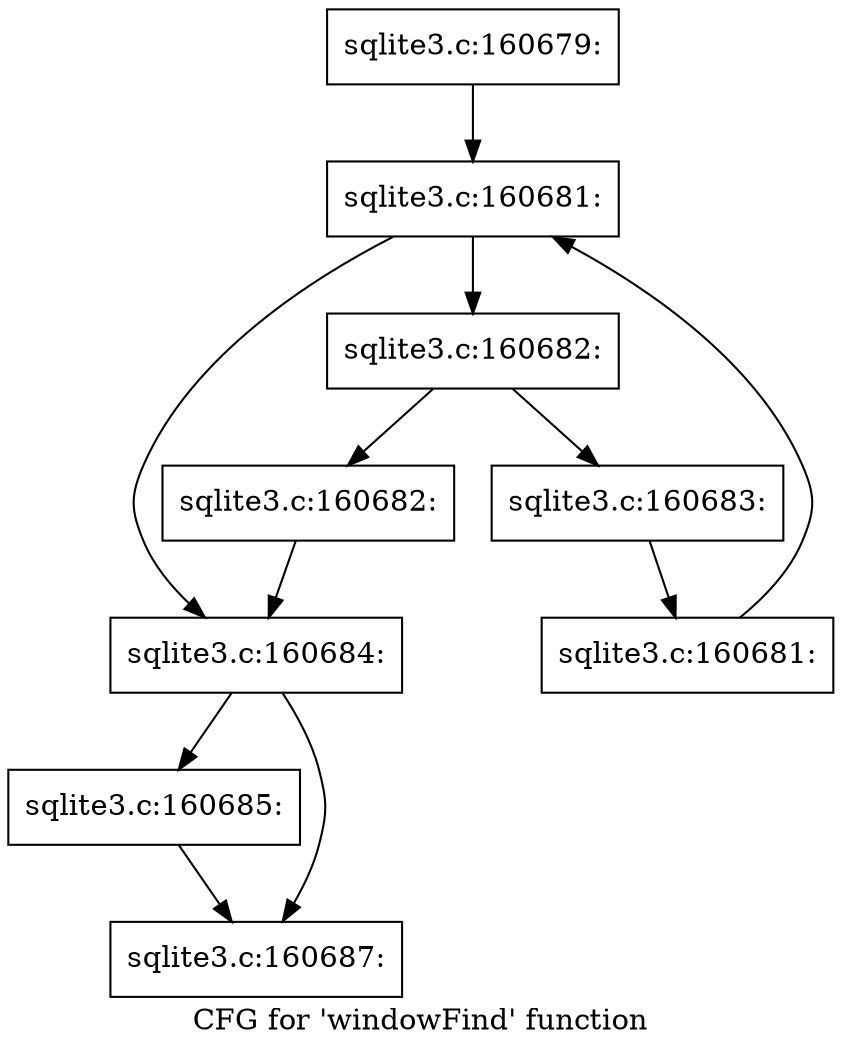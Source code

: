 digraph "CFG for 'windowFind' function" {
	label="CFG for 'windowFind' function";

	Node0x55c0f8ed31c0 [shape=record,label="{sqlite3.c:160679:}"];
	Node0x55c0f8ed31c0 -> Node0x55c0f8ee2ac0;
	Node0x55c0f8ee2ac0 [shape=record,label="{sqlite3.c:160681:}"];
	Node0x55c0f8ee2ac0 -> Node0x55c0f8ee2ce0;
	Node0x55c0f8ee2ac0 -> Node0x55c0f8ee2910;
	Node0x55c0f8ee2ce0 [shape=record,label="{sqlite3.c:160682:}"];
	Node0x55c0f8ee2ce0 -> Node0x55c0f8ee3020;
	Node0x55c0f8ee2ce0 -> Node0x55c0f8ee3070;
	Node0x55c0f8ee3020 [shape=record,label="{sqlite3.c:160682:}"];
	Node0x55c0f8ee3020 -> Node0x55c0f8ee2910;
	Node0x55c0f8ee3070 [shape=record,label="{sqlite3.c:160683:}"];
	Node0x55c0f8ee3070 -> Node0x55c0f8ee2c50;
	Node0x55c0f8ee2c50 [shape=record,label="{sqlite3.c:160681:}"];
	Node0x55c0f8ee2c50 -> Node0x55c0f8ee2ac0;
	Node0x55c0f8ee2910 [shape=record,label="{sqlite3.c:160684:}"];
	Node0x55c0f8ee2910 -> Node0x55c0f8ee3d00;
	Node0x55c0f8ee2910 -> Node0x55c0f8ee3d50;
	Node0x55c0f8ee3d00 [shape=record,label="{sqlite3.c:160685:}"];
	Node0x55c0f8ee3d00 -> Node0x55c0f8ee3d50;
	Node0x55c0f8ee3d50 [shape=record,label="{sqlite3.c:160687:}"];
}
